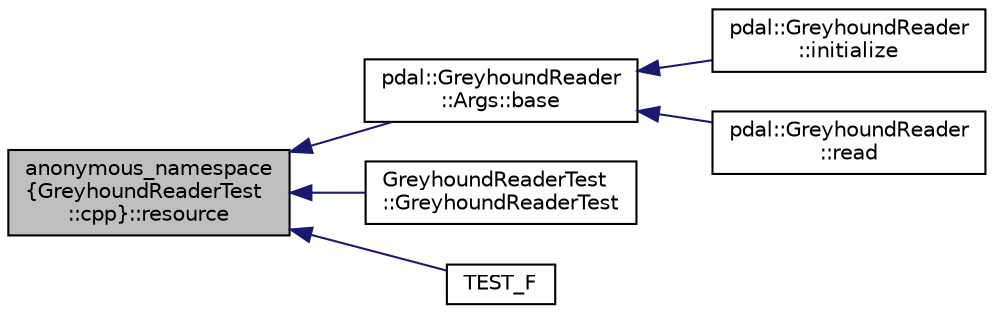 digraph "anonymous_namespace{GreyhoundReaderTest::cpp}::resource"
{
  edge [fontname="Helvetica",fontsize="10",labelfontname="Helvetica",labelfontsize="10"];
  node [fontname="Helvetica",fontsize="10",shape=record];
  rankdir="LR";
  Node1 [label="anonymous_namespace\l\{GreyhoundReaderTest\l::cpp\}::resource",height=0.2,width=0.4,color="black", fillcolor="grey75", style="filled", fontcolor="black"];
  Node1 -> Node2 [dir="back",color="midnightblue",fontsize="10",style="solid",fontname="Helvetica"];
  Node2 [label="pdal::GreyhoundReader\l::Args::base",height=0.2,width=0.4,color="black", fillcolor="white", style="filled",URL="$structpdal_1_1GreyhoundReader_1_1Args.html#a00a1395d0a6a1d3b628771ae3c5922c8"];
  Node2 -> Node3 [dir="back",color="midnightblue",fontsize="10",style="solid",fontname="Helvetica"];
  Node3 [label="pdal::GreyhoundReader\l::initialize",height=0.2,width=0.4,color="black", fillcolor="white", style="filled",URL="$classpdal_1_1GreyhoundReader.html#a8de7bca7fcc347b493a0585832801a52"];
  Node2 -> Node4 [dir="back",color="midnightblue",fontsize="10",style="solid",fontname="Helvetica"];
  Node4 [label="pdal::GreyhoundReader\l::read",height=0.2,width=0.4,color="black", fillcolor="white", style="filled",URL="$classpdal_1_1GreyhoundReader.html#a80825b775f133a7d4af529c4a36298e6"];
  Node1 -> Node5 [dir="back",color="midnightblue",fontsize="10",style="solid",fontname="Helvetica"];
  Node5 [label="GreyhoundReaderTest\l::GreyhoundReaderTest",height=0.2,width=0.4,color="black", fillcolor="white", style="filled",URL="$classGreyhoundReaderTest.html#a3ba844c5ed2fb244320f236aa25f09ff"];
  Node1 -> Node6 [dir="back",color="midnightblue",fontsize="10",style="solid",fontname="Helvetica"];
  Node6 [label="TEST_F",height=0.2,width=0.4,color="black", fillcolor="white", style="filled",URL="$GreyhoundReaderTest_8cpp.html#a9cf36985634c3277ff9ef8a401724bee"];
}
